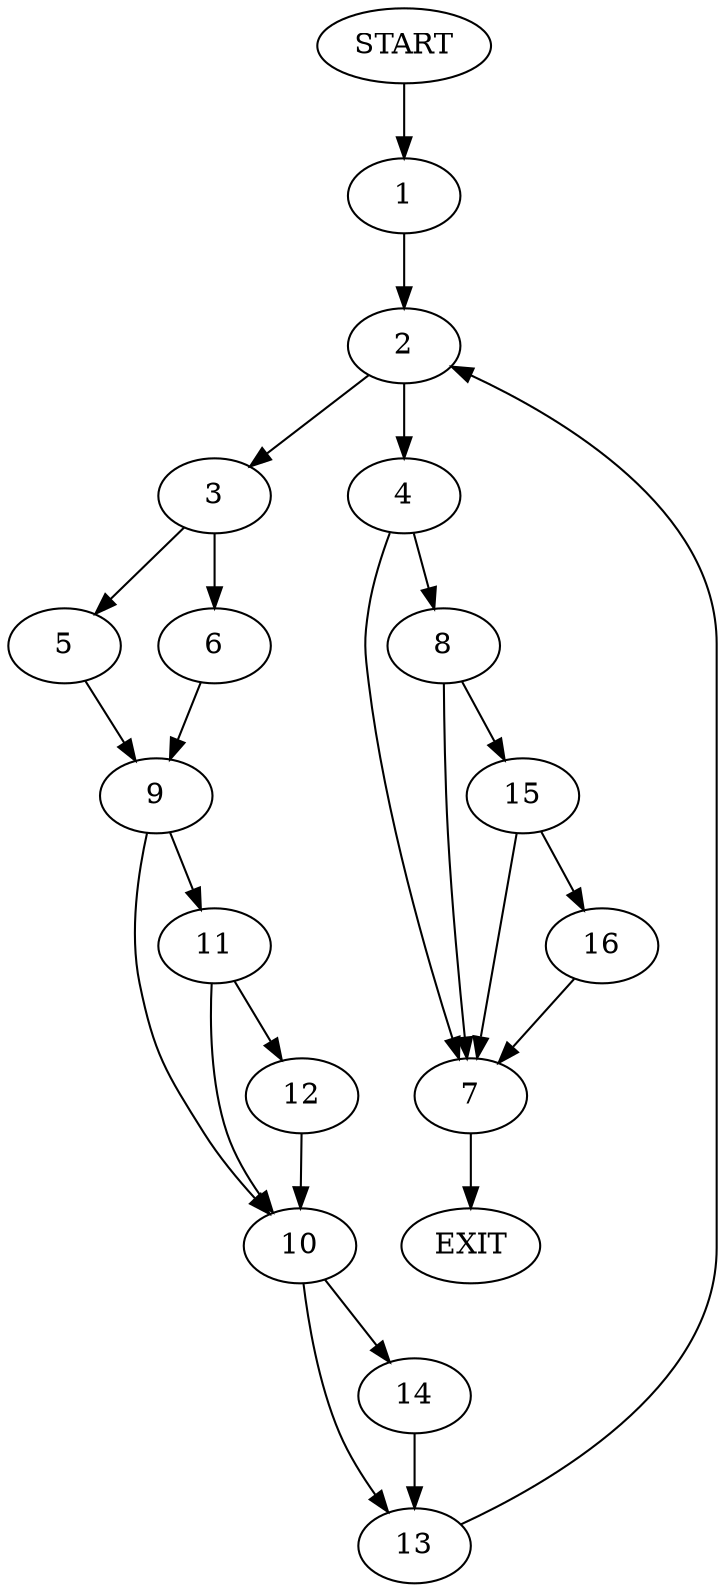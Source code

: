 digraph {
0 [label="START"]
17 [label="EXIT"]
0 -> 1
1 -> 2
2 -> 3
2 -> 4
3 -> 5
3 -> 6
4 -> 7
4 -> 8
6 -> 9
5 -> 9
9 -> 10
9 -> 11
11 -> 10
11 -> 12
10 -> 13
10 -> 14
12 -> 10
13 -> 2
14 -> 13
8 -> 7
8 -> 15
7 -> 17
15 -> 16
15 -> 7
16 -> 7
}
